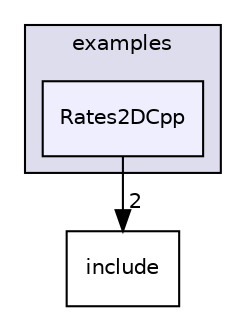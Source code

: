 digraph "/home/klar/Promotion/projects/CLION-nonlocal-assembly-cpp/examples/Rates2DCpp" {
  compound=true
  node [ fontsize="10", fontname="Helvetica"];
  edge [ labelfontsize="10", labelfontname="Helvetica"];
  subgraph clusterdir_d28a4824dc47e487b107a5db32ef43c4 {
    graph [ bgcolor="#ddddee", pencolor="black", label="examples" fontname="Helvetica", fontsize="10", URL="dir_d28a4824dc47e487b107a5db32ef43c4.html"]
  dir_9fb31f61aff99d6e047d6553a0911889 [shape=box, label="Rates2DCpp", style="filled", fillcolor="#eeeeff", pencolor="black", URL="dir_9fb31f61aff99d6e047d6553a0911889.html"];
  }
  dir_d44c64559bbebec7f509842c48db8b23 [shape=box label="include" URL="dir_d44c64559bbebec7f509842c48db8b23.html"];
  dir_9fb31f61aff99d6e047d6553a0911889->dir_d44c64559bbebec7f509842c48db8b23 [headlabel="2", labeldistance=1.5 headhref="dir_000016_000017.html"];
}
